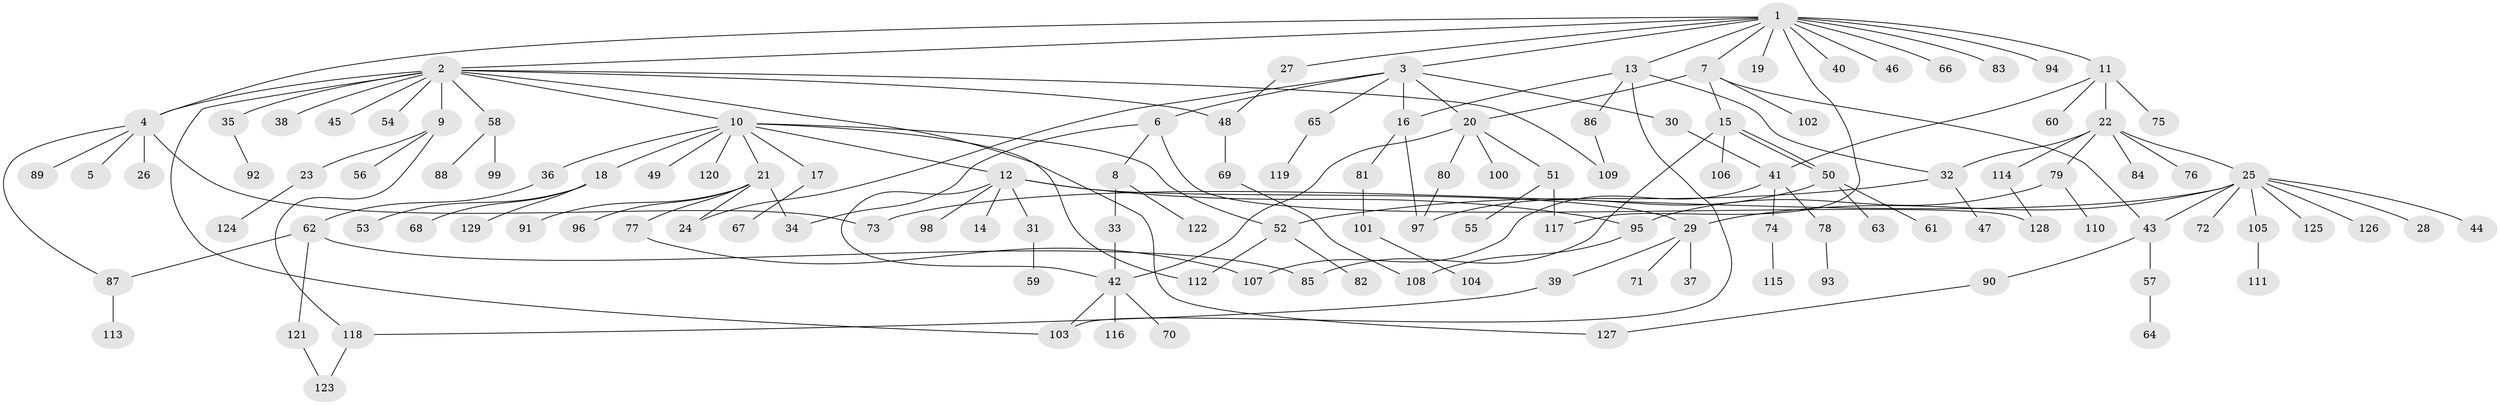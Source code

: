 // Generated by graph-tools (version 1.1) at 2025/46/03/09/25 04:46:49]
// undirected, 129 vertices, 159 edges
graph export_dot {
graph [start="1"]
  node [color=gray90,style=filled];
  1;
  2;
  3;
  4;
  5;
  6;
  7;
  8;
  9;
  10;
  11;
  12;
  13;
  14;
  15;
  16;
  17;
  18;
  19;
  20;
  21;
  22;
  23;
  24;
  25;
  26;
  27;
  28;
  29;
  30;
  31;
  32;
  33;
  34;
  35;
  36;
  37;
  38;
  39;
  40;
  41;
  42;
  43;
  44;
  45;
  46;
  47;
  48;
  49;
  50;
  51;
  52;
  53;
  54;
  55;
  56;
  57;
  58;
  59;
  60;
  61;
  62;
  63;
  64;
  65;
  66;
  67;
  68;
  69;
  70;
  71;
  72;
  73;
  74;
  75;
  76;
  77;
  78;
  79;
  80;
  81;
  82;
  83;
  84;
  85;
  86;
  87;
  88;
  89;
  90;
  91;
  92;
  93;
  94;
  95;
  96;
  97;
  98;
  99;
  100;
  101;
  102;
  103;
  104;
  105;
  106;
  107;
  108;
  109;
  110;
  111;
  112;
  113;
  114;
  115;
  116;
  117;
  118;
  119;
  120;
  121;
  122;
  123;
  124;
  125;
  126;
  127;
  128;
  129;
  1 -- 2;
  1 -- 3;
  1 -- 4;
  1 -- 7;
  1 -- 11;
  1 -- 13;
  1 -- 19;
  1 -- 27;
  1 -- 40;
  1 -- 46;
  1 -- 66;
  1 -- 83;
  1 -- 94;
  1 -- 117;
  2 -- 4;
  2 -- 9;
  2 -- 10;
  2 -- 35;
  2 -- 38;
  2 -- 45;
  2 -- 48;
  2 -- 54;
  2 -- 58;
  2 -- 103;
  2 -- 109;
  2 -- 127;
  3 -- 6;
  3 -- 16;
  3 -- 20;
  3 -- 24;
  3 -- 30;
  3 -- 65;
  4 -- 5;
  4 -- 26;
  4 -- 73;
  4 -- 87;
  4 -- 89;
  6 -- 8;
  6 -- 34;
  6 -- 128;
  7 -- 15;
  7 -- 20;
  7 -- 43;
  7 -- 102;
  8 -- 33;
  8 -- 122;
  9 -- 23;
  9 -- 56;
  9 -- 118;
  10 -- 12;
  10 -- 17;
  10 -- 18;
  10 -- 21;
  10 -- 36;
  10 -- 49;
  10 -- 52;
  10 -- 112;
  10 -- 120;
  11 -- 22;
  11 -- 41;
  11 -- 60;
  11 -- 75;
  12 -- 14;
  12 -- 29;
  12 -- 31;
  12 -- 42;
  12 -- 95;
  12 -- 98;
  13 -- 16;
  13 -- 32;
  13 -- 86;
  13 -- 103;
  15 -- 50;
  15 -- 50;
  15 -- 85;
  15 -- 106;
  16 -- 81;
  16 -- 97;
  17 -- 67;
  18 -- 53;
  18 -- 68;
  18 -- 129;
  20 -- 42;
  20 -- 51;
  20 -- 80;
  20 -- 100;
  21 -- 24;
  21 -- 34;
  21 -- 77;
  21 -- 91;
  21 -- 96;
  22 -- 25;
  22 -- 32;
  22 -- 76;
  22 -- 79;
  22 -- 84;
  22 -- 114;
  23 -- 124;
  25 -- 28;
  25 -- 29;
  25 -- 43;
  25 -- 44;
  25 -- 72;
  25 -- 73;
  25 -- 105;
  25 -- 125;
  25 -- 126;
  27 -- 48;
  29 -- 37;
  29 -- 39;
  29 -- 71;
  30 -- 41;
  31 -- 59;
  32 -- 47;
  32 -- 52;
  33 -- 42;
  35 -- 92;
  36 -- 62;
  39 -- 118;
  41 -- 74;
  41 -- 78;
  41 -- 107;
  42 -- 70;
  42 -- 103;
  42 -- 116;
  43 -- 57;
  43 -- 90;
  48 -- 69;
  50 -- 61;
  50 -- 63;
  50 -- 97;
  51 -- 55;
  51 -- 117;
  52 -- 82;
  52 -- 112;
  57 -- 64;
  58 -- 88;
  58 -- 99;
  62 -- 85;
  62 -- 87;
  62 -- 121;
  65 -- 119;
  69 -- 108;
  74 -- 115;
  77 -- 107;
  78 -- 93;
  79 -- 95;
  79 -- 110;
  80 -- 97;
  81 -- 101;
  86 -- 109;
  87 -- 113;
  90 -- 127;
  95 -- 108;
  101 -- 104;
  105 -- 111;
  114 -- 128;
  118 -- 123;
  121 -- 123;
}
